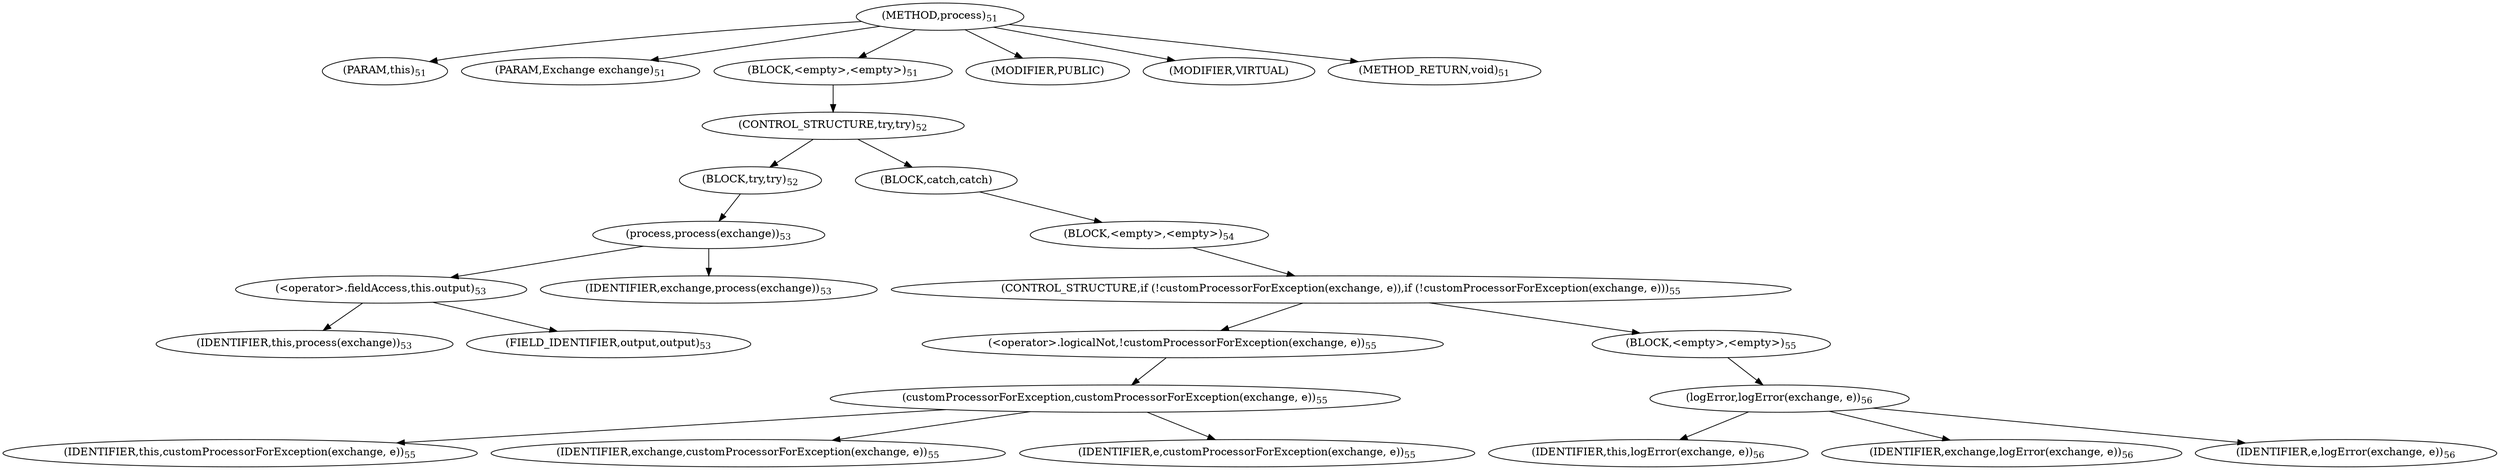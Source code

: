 digraph "process" {  
"94" [label = <(METHOD,process)<SUB>51</SUB>> ]
"10" [label = <(PARAM,this)<SUB>51</SUB>> ]
"95" [label = <(PARAM,Exchange exchange)<SUB>51</SUB>> ]
"96" [label = <(BLOCK,&lt;empty&gt;,&lt;empty&gt;)<SUB>51</SUB>> ]
"97" [label = <(CONTROL_STRUCTURE,try,try)<SUB>52</SUB>> ]
"98" [label = <(BLOCK,try,try)<SUB>52</SUB>> ]
"99" [label = <(process,process(exchange))<SUB>53</SUB>> ]
"100" [label = <(&lt;operator&gt;.fieldAccess,this.output)<SUB>53</SUB>> ]
"101" [label = <(IDENTIFIER,this,process(exchange))<SUB>53</SUB>> ]
"102" [label = <(FIELD_IDENTIFIER,output,output)<SUB>53</SUB>> ]
"103" [label = <(IDENTIFIER,exchange,process(exchange))<SUB>53</SUB>> ]
"104" [label = <(BLOCK,catch,catch)> ]
"105" [label = <(BLOCK,&lt;empty&gt;,&lt;empty&gt;)<SUB>54</SUB>> ]
"106" [label = <(CONTROL_STRUCTURE,if (!customProcessorForException(exchange, e)),if (!customProcessorForException(exchange, e)))<SUB>55</SUB>> ]
"107" [label = <(&lt;operator&gt;.logicalNot,!customProcessorForException(exchange, e))<SUB>55</SUB>> ]
"108" [label = <(customProcessorForException,customProcessorForException(exchange, e))<SUB>55</SUB>> ]
"9" [label = <(IDENTIFIER,this,customProcessorForException(exchange, e))<SUB>55</SUB>> ]
"109" [label = <(IDENTIFIER,exchange,customProcessorForException(exchange, e))<SUB>55</SUB>> ]
"110" [label = <(IDENTIFIER,e,customProcessorForException(exchange, e))<SUB>55</SUB>> ]
"111" [label = <(BLOCK,&lt;empty&gt;,&lt;empty&gt;)<SUB>55</SUB>> ]
"112" [label = <(logError,logError(exchange, e))<SUB>56</SUB>> ]
"11" [label = <(IDENTIFIER,this,logError(exchange, e))<SUB>56</SUB>> ]
"113" [label = <(IDENTIFIER,exchange,logError(exchange, e))<SUB>56</SUB>> ]
"114" [label = <(IDENTIFIER,e,logError(exchange, e))<SUB>56</SUB>> ]
"115" [label = <(MODIFIER,PUBLIC)> ]
"116" [label = <(MODIFIER,VIRTUAL)> ]
"117" [label = <(METHOD_RETURN,void)<SUB>51</SUB>> ]
  "94" -> "10" 
  "94" -> "95" 
  "94" -> "96" 
  "94" -> "115" 
  "94" -> "116" 
  "94" -> "117" 
  "96" -> "97" 
  "97" -> "98" 
  "97" -> "104" 
  "98" -> "99" 
  "99" -> "100" 
  "99" -> "103" 
  "100" -> "101" 
  "100" -> "102" 
  "104" -> "105" 
  "105" -> "106" 
  "106" -> "107" 
  "106" -> "111" 
  "107" -> "108" 
  "108" -> "9" 
  "108" -> "109" 
  "108" -> "110" 
  "111" -> "112" 
  "112" -> "11" 
  "112" -> "113" 
  "112" -> "114" 
}
